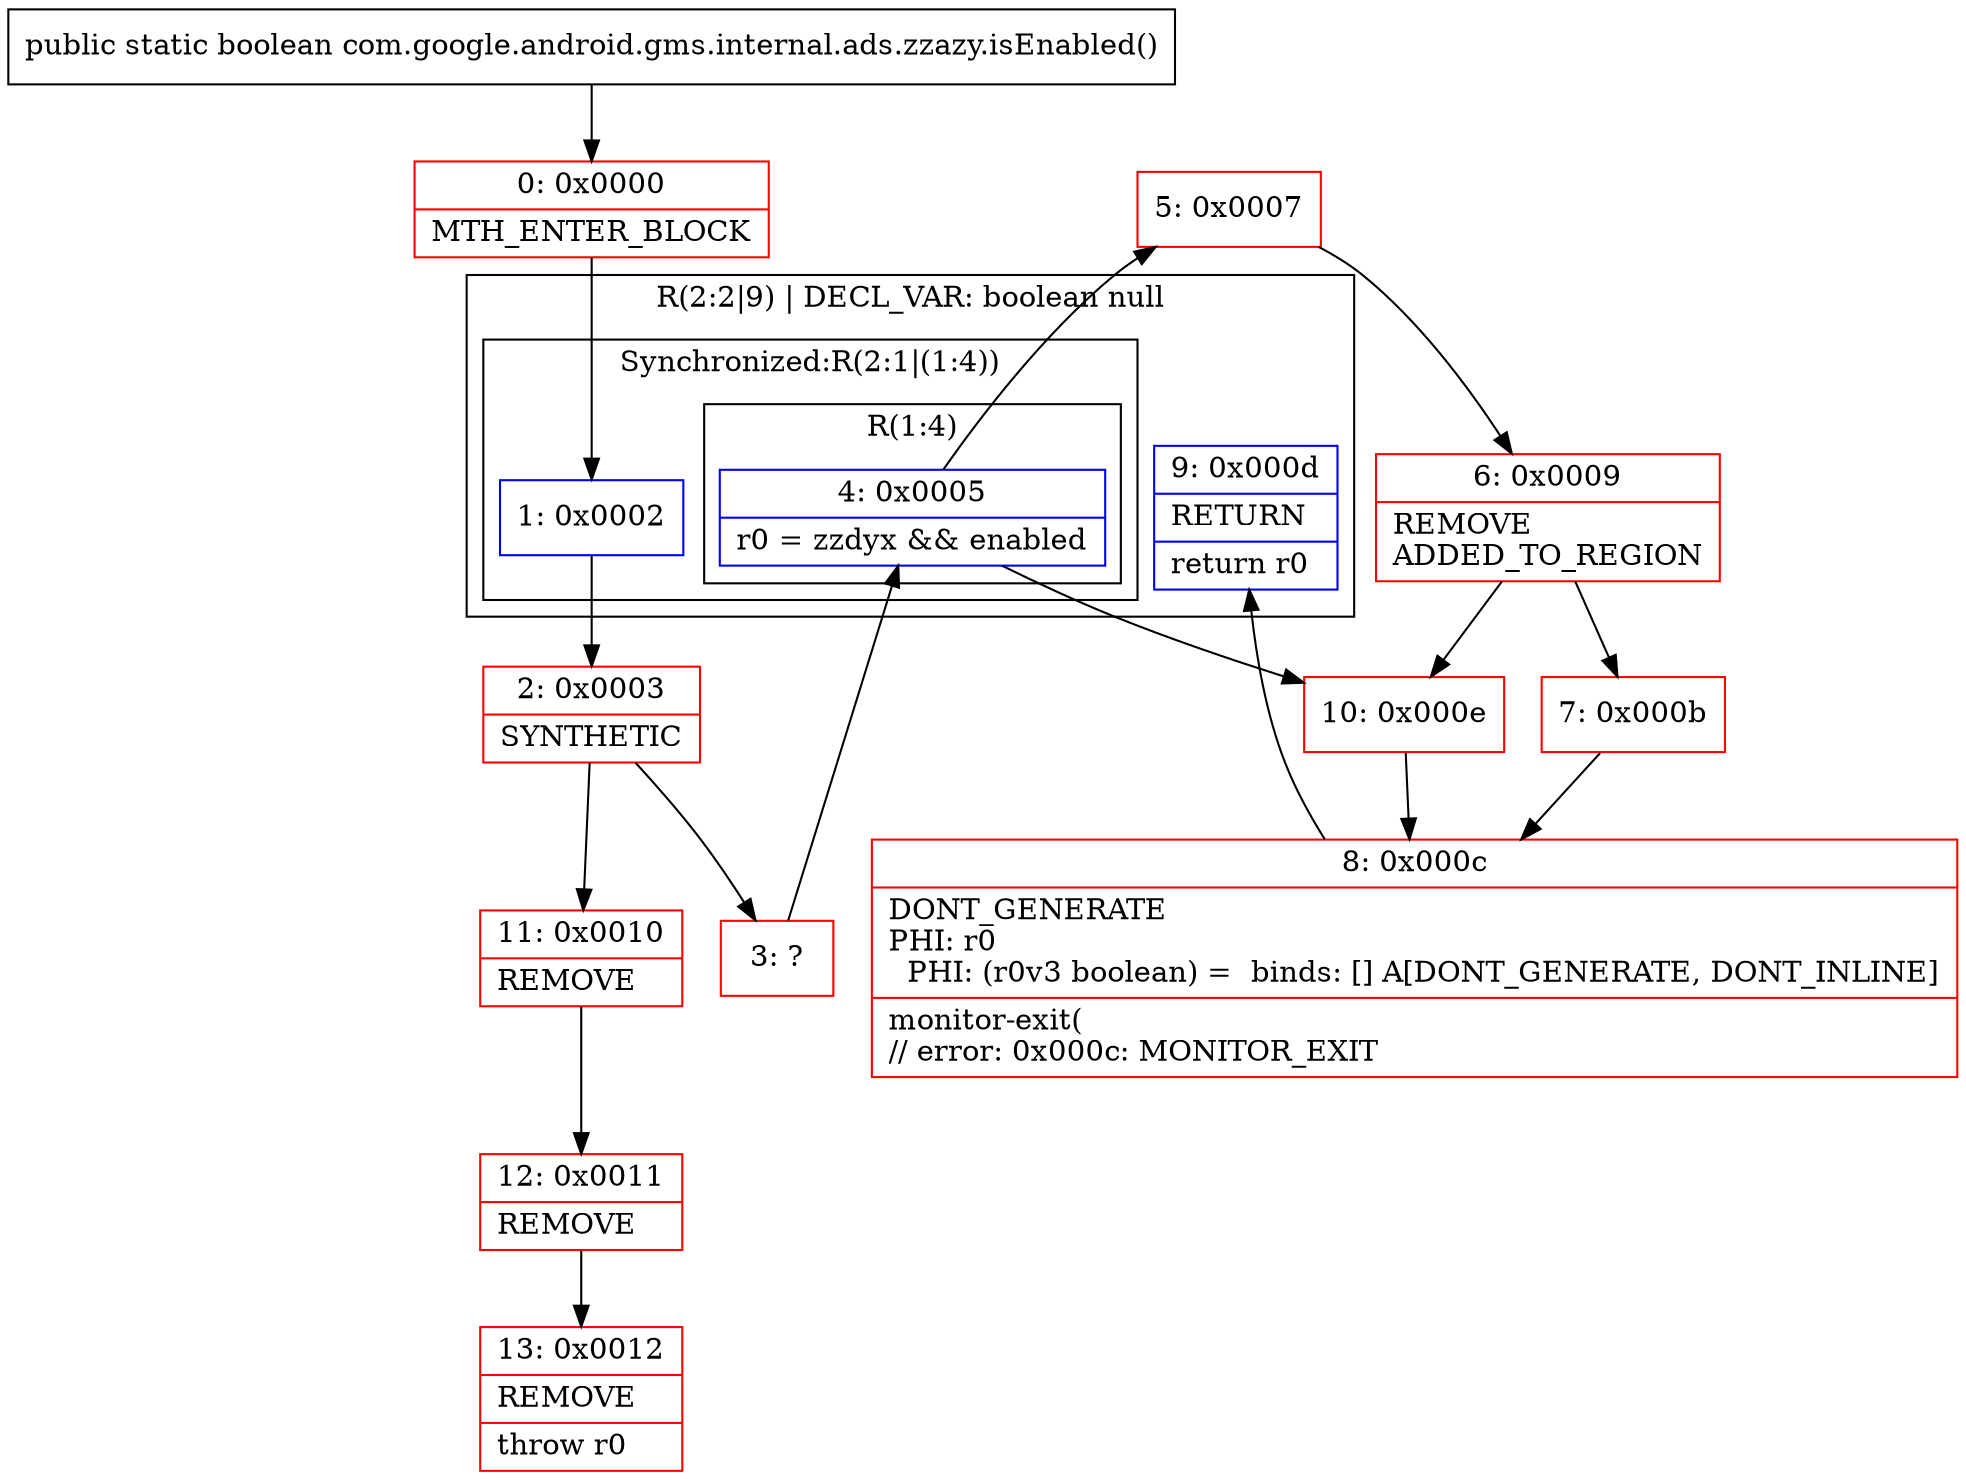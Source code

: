 digraph "CFG forcom.google.android.gms.internal.ads.zzazy.isEnabled()Z" {
subgraph cluster_Region_1929775811 {
label = "R(2:2|9) | DECL_VAR: boolean null\l";
node [shape=record,color=blue];
subgraph cluster_SynchronizedRegion_1654898400 {
label = "Synchronized:R(2:1|(1:4))";
node [shape=record,color=blue];
Node_1 [shape=record,label="{1\:\ 0x0002}"];
subgraph cluster_Region_1567195795 {
label = "R(1:4)";
node [shape=record,color=blue];
Node_4 [shape=record,label="{4\:\ 0x0005|r0 = zzdyx && enabled\l}"];
}
}
Node_9 [shape=record,label="{9\:\ 0x000d|RETURN\l|return r0\l}"];
}
Node_0 [shape=record,color=red,label="{0\:\ 0x0000|MTH_ENTER_BLOCK\l}"];
Node_2 [shape=record,color=red,label="{2\:\ 0x0003|SYNTHETIC\l}"];
Node_3 [shape=record,color=red,label="{3\:\ ?}"];
Node_5 [shape=record,color=red,label="{5\:\ 0x0007}"];
Node_6 [shape=record,color=red,label="{6\:\ 0x0009|REMOVE\lADDED_TO_REGION\l}"];
Node_7 [shape=record,color=red,label="{7\:\ 0x000b}"];
Node_8 [shape=record,color=red,label="{8\:\ 0x000c|DONT_GENERATE\lPHI: r0 \l  PHI: (r0v3 boolean) =  binds: [] A[DONT_GENERATE, DONT_INLINE]\l|monitor\-exit(\l\/\/ error: 0x000c: MONITOR_EXIT  \l}"];
Node_10 [shape=record,color=red,label="{10\:\ 0x000e}"];
Node_11 [shape=record,color=red,label="{11\:\ 0x0010|REMOVE\l}"];
Node_12 [shape=record,color=red,label="{12\:\ 0x0011|REMOVE\l}"];
Node_13 [shape=record,color=red,label="{13\:\ 0x0012|REMOVE\l|throw r0\l}"];
MethodNode[shape=record,label="{public static boolean com.google.android.gms.internal.ads.zzazy.isEnabled() }"];
MethodNode -> Node_0;
Node_1 -> Node_2;
Node_4 -> Node_5;
Node_4 -> Node_10;
Node_0 -> Node_1;
Node_2 -> Node_3;
Node_2 -> Node_11;
Node_3 -> Node_4;
Node_5 -> Node_6;
Node_6 -> Node_7;
Node_6 -> Node_10;
Node_7 -> Node_8;
Node_8 -> Node_9;
Node_10 -> Node_8;
Node_11 -> Node_12;
Node_12 -> Node_13;
}

